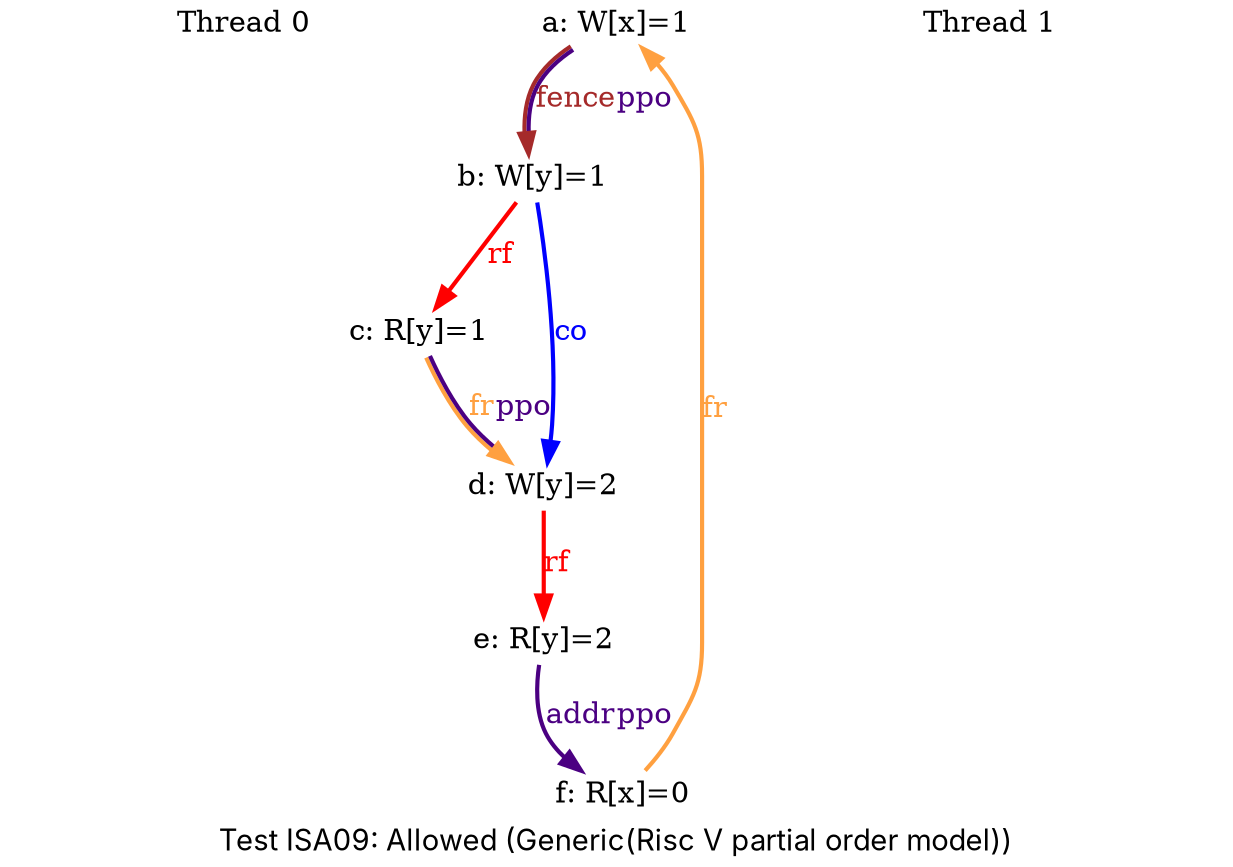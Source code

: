 digraph G {

splines=spline;
pad="0.000000";
fontname="SF Pro Display";

/* legend */
fontsize=14;
label="Test ISA09: Allowed (Generic(Risc V partial order model))";


/* the unlocked events */
proc0_label_node [shape=none, fontsize=14, label="Thread 0", pos="1.000000,4.050000!", fixedsize=true, width=3.250000, height=0.281250]
eiid0 [label="a: W[x]=1", shape="none", fontsize=14, pos="1.000000,3.375000!", fixedsize="false", height="0.194444", width="1.166667"];
eiid1 [label="b: W[y]=1", shape="none", fontsize=14, pos="1.000000,2.250000!", fixedsize="false", height="0.194444", width="1.166667"];
proc1_label_node [shape=none, fontsize=14, label="Thread 1", pos="6.000000,4.050000!", fixedsize=true, width=3.250000, height=0.281250]
eiid2 [label="c: R[y]=1", shape="none", fontsize=14, pos="6.000000,3.375000!", fixedsize="false", height="0.194444", width="1.166667"];
eiid3 [label="d: W[y]=2", shape="none", fontsize=14, pos="6.000000,2.250000!", fixedsize="false", height="0.194444", width="1.166667"];
eiid4 [label="e: R[y]=2", shape="none", fontsize=14, pos="6.000000,1.125000!", fixedsize="false", height="0.194444", width="1.166667"];
eiid5 [label="f: R[x]=0", shape="none", fontsize=14, pos="6.000000,0.000000!", fixedsize="false", height="0.194444", width="1.166667"];

/* the intra_causality_data edges */


/* the intra_causality_control edges */

/* the poi edges */
/* the rfmap edges */


/* The viewed-before edges */
eiid0 -> eiid1 [label=<<font color="brown">fence</font><font color="indigo">ppo</font>>, color="brown:indigo", fontsize=14, penwidth="2.000000", arrowsize="1.000000"];
eiid1 -> eiid2 [label=<<font color="red">rf</font>>, color="red", fontsize=14, penwidth="2.000000", arrowsize="1.000000"];
eiid1 -> eiid3 [label=<<font color="blue">co</font>>, color="blue", fontsize=14, penwidth="2.000000", arrowsize="1.000000"];
eiid2 -> eiid3 [label=<<font color="#ffa040">fr</font><font color="indigo">ppo</font>>, color="#ffa040:indigo", fontsize=14, penwidth="2.000000", arrowsize="1.000000"];
eiid3 -> eiid4 [label=<<font color="red">rf</font>>, color="red", fontsize=14, penwidth="2.000000", arrowsize="1.000000"];
eiid4 -> eiid5 [label=<<font color="indigo">addr</font><font color="indigo">ppo</font>>, color="indigo", fontsize=14, penwidth="2.000000", arrowsize="1.000000"];
eiid5 -> eiid0 [label=<<font color="#ffa040">fr</font>>, color="#ffa040", fontsize=14, penwidth="2.000000", arrowsize="1.000000"];
}

